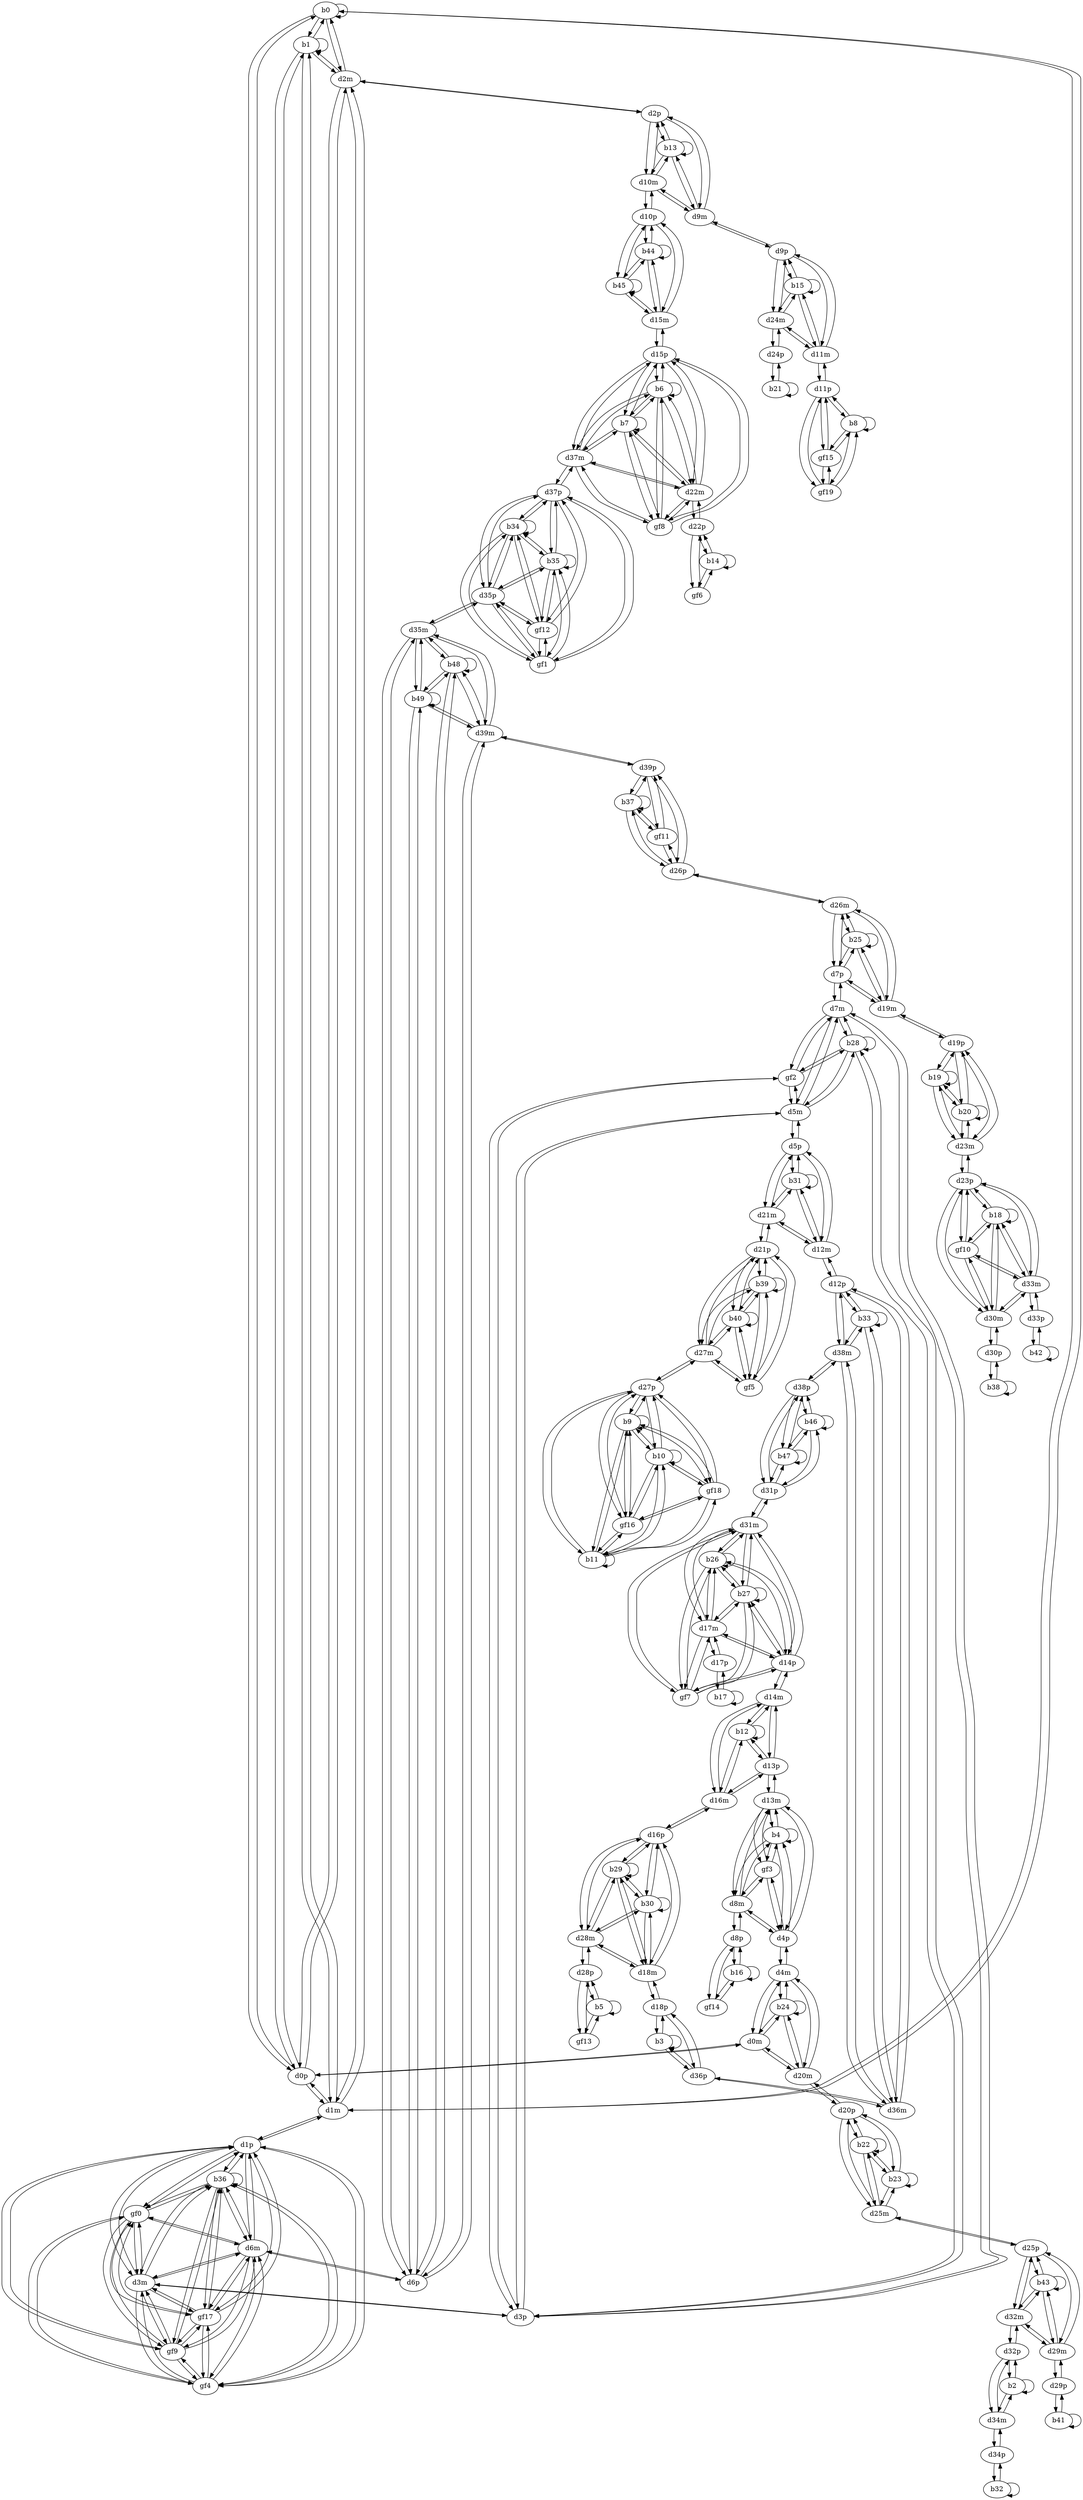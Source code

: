digraph G {
  b0;
  b1;
  b2;
  b3;
  b4;
  gf3;
  b5;
  gf13;
  b6;
  b7;
  gf8;
  b8;
  gf15;
  gf19;
  b9;
  b10;
  b11;
  gf16;
  gf18;
  b12;
  b13;
  b14;
  gf6;
  b15;
  b16;
  gf14;
  b17;
  b18;
  gf10;
  b19;
  b20;
  b21;
  b22;
  b23;
  b24;
  b25;
  b26;
  b27;
  gf7;
  b28;
  gf2;
  b29;
  b30;
  b31;
  b32;
  b33;
  b34;
  b35;
  gf1;
  gf12;
  b36;
  gf0;
  gf4;
  gf9;
  gf17;
  b37;
  gf11;
  b38;
  b39;
  b40;
  gf5;
  b41;
  b42;
  b43;
  b44;
  b45;
  b46;
  b47;
  b48;
  b49;
  d0m;
  d0p;
  d1m;
  d1p;
  d2m;
  d2p;
  d3m;
  d3p;
  d4m;
  d4p;
  d5m;
  d5p;
  d6m;
  d6p;
  d7m;
  d7p;
  d8m;
  d8p;
  d9m;
  d9p;
  d10m;
  d10p;
  d11m;
  d11p;
  d12m;
  d12p;
  d13m;
  d13p;
  d14m;
  d14p;
  d15m;
  d15p;
  d16m;
  d16p;
  d17m;
  d17p;
  d18m;
  d18p;
  d19m;
  d19p;
  d20m;
  d20p;
  d21m;
  d21p;
  d22m;
  d22p;
  d23m;
  d23p;
  d24m;
  d24p;
  d25m;
  d25p;
  d26m;
  d26p;
  d27m;
  d27p;
  d28m;
  d28p;
  d29m;
  d29p;
  d30m;
  d30p;
  d31m;
  d31p;
  d32m;
  d32p;
  d33m;
  d33p;
  d34m;
  d34p;
  d35m;
  d35p;
  d36m;
  d36p;
  d37m;
  d37p;
  d38m;
  d38p;
  d39m;
  d39p;
  b0 -> b0;
  b0 -> b1;
  b1 -> b0;
  b1 -> b1;
  b2 -> b2;
  b3 -> b3;
  b4 -> b4;
  b4 -> gf3;
  gf3 -> b4;
  b5 -> b5;
  b5 -> gf13;
  gf13 -> b5;
  b6 -> b6;
  b6 -> b7;
  b6 -> gf8;
  b7 -> b6;
  b7 -> b7;
  b7 -> gf8;
  gf8 -> b6;
  gf8 -> b7;
  b8 -> b8;
  b8 -> gf15;
  b8 -> gf19;
  gf15 -> b8;
  gf15 -> gf19;
  gf19 -> b8;
  gf19 -> gf15;
  b9 -> b9;
  b9 -> b10;
  b9 -> b11;
  b9 -> gf16;
  b9 -> gf18;
  b10 -> b9;
  b10 -> b10;
  b10 -> b11;
  b10 -> gf16;
  b10 -> gf18;
  b11 -> b9;
  b11 -> b10;
  b11 -> b11;
  b11 -> gf16;
  b11 -> gf18;
  gf16 -> b9;
  gf16 -> b10;
  gf16 -> b11;
  gf16 -> gf18;
  gf18 -> b9;
  gf18 -> b10;
  gf18 -> b11;
  gf18 -> gf16;
  b12 -> b12;
  b13 -> b13;
  b14 -> b14;
  b14 -> gf6;
  gf6 -> b14;
  b15 -> b15;
  b16 -> b16;
  b16 -> gf14;
  gf14 -> b16;
  b17 -> b17;
  b18 -> b18;
  b18 -> gf10;
  gf10 -> b18;
  b19 -> b19;
  b19 -> b20;
  b20 -> b19;
  b20 -> b20;
  b21 -> b21;
  b22 -> b22;
  b22 -> b23;
  b23 -> b22;
  b23 -> b23;
  b24 -> b24;
  b25 -> b25;
  b26 -> b26;
  b26 -> b27;
  b26 -> gf7;
  b27 -> b26;
  b27 -> b27;
  b27 -> gf7;
  gf7 -> b26;
  gf7 -> b27;
  b28 -> b28;
  b28 -> gf2;
  gf2 -> b28;
  b29 -> b29;
  b29 -> b30;
  b30 -> b29;
  b30 -> b30;
  b31 -> b31;
  b32 -> b32;
  b33 -> b33;
  b34 -> b34;
  b34 -> b35;
  b34 -> gf1;
  b34 -> gf12;
  b35 -> b34;
  b35 -> b35;
  b35 -> gf1;
  b35 -> gf12;
  gf1 -> b34;
  gf1 -> b35;
  gf1 -> gf12;
  gf12 -> b34;
  gf12 -> b35;
  gf12 -> gf1;
  b36 -> b36;
  b36 -> gf0;
  b36 -> gf4;
  b36 -> gf9;
  b36 -> gf17;
  gf0 -> b36;
  gf0 -> gf4;
  gf0 -> gf9;
  gf0 -> gf17;
  gf4 -> b36;
  gf4 -> gf0;
  gf4 -> gf9;
  gf4 -> gf17;
  gf9 -> b36;
  gf9 -> gf0;
  gf9 -> gf4;
  gf9 -> gf17;
  gf17 -> b36;
  gf17 -> gf0;
  gf17 -> gf4;
  gf17 -> gf9;
  b37 -> b37;
  b37 -> gf11;
  gf11 -> b37;
  b38 -> b38;
  b39 -> b39;
  b39 -> b40;
  b39 -> gf5;
  b40 -> b39;
  b40 -> b40;
  b40 -> gf5;
  gf5 -> b39;
  gf5 -> b40;
  b41 -> b41;
  b42 -> b42;
  b43 -> b43;
  b44 -> b44;
  b44 -> b45;
  b45 -> b44;
  b45 -> b45;
  b46 -> b46;
  b46 -> b47;
  b47 -> b46;
  b47 -> b47;
  b48 -> b48;
  b48 -> b49;
  b49 -> b48;
  b49 -> b49;
  d0m -> d0p;
  d0p -> d0m;
  b24 -> d0m;
  d0m -> b24;
  b0 -> d0p;
  d0p -> b0;
  b1 -> d0p;
  d0p -> b1;
  d1m -> d1p;
  d1p -> d1m;
  b0 -> d1m;
  d1m -> b0;
  b1 -> d1m;
  d1m -> b1;
  b36 -> d1p;
  d1p -> b36;
  gf0 -> d1p;
  d1p -> gf0;
  gf4 -> d1p;
  d1p -> gf4;
  gf9 -> d1p;
  d1p -> gf9;
  gf17 -> d1p;
  d1p -> gf17;
  d2m -> d2p;
  d2p -> d2m;
  b0 -> d2m;
  d2m -> b0;
  b1 -> d2m;
  d2m -> b1;
  b13 -> d2p;
  d2p -> b13;
  d3m -> d3p;
  d3p -> d3m;
  b36 -> d3m;
  d3m -> b36;
  gf0 -> d3m;
  d3m -> gf0;
  gf4 -> d3m;
  d3m -> gf4;
  gf9 -> d3m;
  d3m -> gf9;
  gf17 -> d3m;
  d3m -> gf17;
  b28 -> d3p;
  d3p -> b28;
  gf2 -> d3p;
  d3p -> gf2;
  d4m -> d4p;
  d4p -> d4m;
  b24 -> d4m;
  d4m -> b24;
  b4 -> d4p;
  d4p -> b4;
  gf3 -> d4p;
  d4p -> gf3;
  d5m -> d5p;
  d5p -> d5m;
  b28 -> d5m;
  d5m -> b28;
  gf2 -> d5m;
  d5m -> gf2;
  b31 -> d5p;
  d5p -> b31;
  d6m -> d6p;
  d6p -> d6m;
  b36 -> d6m;
  d6m -> b36;
  gf0 -> d6m;
  d6m -> gf0;
  gf4 -> d6m;
  d6m -> gf4;
  gf9 -> d6m;
  d6m -> gf9;
  gf17 -> d6m;
  d6m -> gf17;
  b48 -> d6p;
  d6p -> b48;
  b49 -> d6p;
  d6p -> b49;
  d7m -> d7p;
  d7p -> d7m;
  b28 -> d7m;
  d7m -> b28;
  gf2 -> d7m;
  d7m -> gf2;
  b25 -> d7p;
  d7p -> b25;
  d8m -> d8p;
  d8p -> d8m;
  b4 -> d8m;
  d8m -> b4;
  gf3 -> d8m;
  d8m -> gf3;
  b16 -> d8p;
  d8p -> b16;
  gf14 -> d8p;
  d8p -> gf14;
  d9m -> d9p;
  d9p -> d9m;
  b13 -> d9m;
  d9m -> b13;
  b15 -> d9p;
  d9p -> b15;
  d10m -> d10p;
  d10p -> d10m;
  b13 -> d10m;
  d10m -> b13;
  b44 -> d10p;
  d10p -> b44;
  b45 -> d10p;
  d10p -> b45;
  d11m -> d11p;
  d11p -> d11m;
  b15 -> d11m;
  d11m -> b15;
  b8 -> d11p;
  d11p -> b8;
  gf15 -> d11p;
  d11p -> gf15;
  gf19 -> d11p;
  d11p -> gf19;
  d12m -> d12p;
  d12p -> d12m;
  b31 -> d12m;
  d12m -> b31;
  b33 -> d12p;
  d12p -> b33;
  d13m -> d13p;
  d13p -> d13m;
  b4 -> d13m;
  d13m -> b4;
  gf3 -> d13m;
  d13m -> gf3;
  b12 -> d13p;
  d13p -> b12;
  d14m -> d14p;
  d14p -> d14m;
  b12 -> d14m;
  d14m -> b12;
  b26 -> d14p;
  d14p -> b26;
  b27 -> d14p;
  d14p -> b27;
  gf7 -> d14p;
  d14p -> gf7;
  d15m -> d15p;
  d15p -> d15m;
  b44 -> d15m;
  d15m -> b44;
  b45 -> d15m;
  d15m -> b45;
  b6 -> d15p;
  d15p -> b6;
  b7 -> d15p;
  d15p -> b7;
  gf8 -> d15p;
  d15p -> gf8;
  d16m -> d16p;
  d16p -> d16m;
  b12 -> d16m;
  d16m -> b12;
  b29 -> d16p;
  d16p -> b29;
  b30 -> d16p;
  d16p -> b30;
  d17m -> d17p;
  d17p -> d17m;
  b26 -> d17m;
  d17m -> b26;
  b27 -> d17m;
  d17m -> b27;
  gf7 -> d17m;
  d17m -> gf7;
  b17 -> d17p;
  d17p -> b17;
  d18m -> d18p;
  d18p -> d18m;
  b29 -> d18m;
  d18m -> b29;
  b30 -> d18m;
  d18m -> b30;
  b3 -> d18p;
  d18p -> b3;
  d19m -> d19p;
  d19p -> d19m;
  b25 -> d19m;
  d19m -> b25;
  b19 -> d19p;
  d19p -> b19;
  b20 -> d19p;
  d19p -> b20;
  d20m -> d20p;
  d20p -> d20m;
  b24 -> d20m;
  d20m -> b24;
  b22 -> d20p;
  d20p -> b22;
  b23 -> d20p;
  d20p -> b23;
  d21m -> d21p;
  d21p -> d21m;
  b31 -> d21m;
  d21m -> b31;
  b39 -> d21p;
  d21p -> b39;
  b40 -> d21p;
  d21p -> b40;
  gf5 -> d21p;
  d21p -> gf5;
  d22m -> d22p;
  d22p -> d22m;
  b6 -> d22m;
  d22m -> b6;
  b7 -> d22m;
  d22m -> b7;
  gf8 -> d22m;
  d22m -> gf8;
  b14 -> d22p;
  d22p -> b14;
  gf6 -> d22p;
  d22p -> gf6;
  d23m -> d23p;
  d23p -> d23m;
  b19 -> d23m;
  d23m -> b19;
  b20 -> d23m;
  d23m -> b20;
  b18 -> d23p;
  d23p -> b18;
  gf10 -> d23p;
  d23p -> gf10;
  d24m -> d24p;
  d24p -> d24m;
  b15 -> d24m;
  d24m -> b15;
  b21 -> d24p;
  d24p -> b21;
  d25m -> d25p;
  d25p -> d25m;
  b22 -> d25m;
  d25m -> b22;
  b23 -> d25m;
  d25m -> b23;
  b43 -> d25p;
  d25p -> b43;
  d26m -> d26p;
  d26p -> d26m;
  b25 -> d26m;
  d26m -> b25;
  b37 -> d26p;
  d26p -> b37;
  gf11 -> d26p;
  d26p -> gf11;
  d27m -> d27p;
  d27p -> d27m;
  b39 -> d27m;
  d27m -> b39;
  b40 -> d27m;
  d27m -> b40;
  gf5 -> d27m;
  d27m -> gf5;
  b9 -> d27p;
  d27p -> b9;
  b10 -> d27p;
  d27p -> b10;
  b11 -> d27p;
  d27p -> b11;
  gf16 -> d27p;
  d27p -> gf16;
  gf18 -> d27p;
  d27p -> gf18;
  d28m -> d28p;
  d28p -> d28m;
  b29 -> d28m;
  d28m -> b29;
  b30 -> d28m;
  d28m -> b30;
  b5 -> d28p;
  d28p -> b5;
  gf13 -> d28p;
  d28p -> gf13;
  d29m -> d29p;
  d29p -> d29m;
  b43 -> d29m;
  d29m -> b43;
  b41 -> d29p;
  d29p -> b41;
  d30m -> d30p;
  d30p -> d30m;
  b18 -> d30m;
  d30m -> b18;
  gf10 -> d30m;
  d30m -> gf10;
  b38 -> d30p;
  d30p -> b38;
  d31m -> d31p;
  d31p -> d31m;
  b26 -> d31m;
  d31m -> b26;
  b27 -> d31m;
  d31m -> b27;
  gf7 -> d31m;
  d31m -> gf7;
  b46 -> d31p;
  d31p -> b46;
  b47 -> d31p;
  d31p -> b47;
  d32m -> d32p;
  d32p -> d32m;
  b43 -> d32m;
  d32m -> b43;
  b2 -> d32p;
  d32p -> b2;
  d33m -> d33p;
  d33p -> d33m;
  b18 -> d33m;
  d33m -> b18;
  gf10 -> d33m;
  d33m -> gf10;
  b42 -> d33p;
  d33p -> b42;
  d34m -> d34p;
  d34p -> d34m;
  b2 -> d34m;
  d34m -> b2;
  b32 -> d34p;
  d34p -> b32;
  d35m -> d35p;
  d35p -> d35m;
  b48 -> d35m;
  d35m -> b48;
  b49 -> d35m;
  d35m -> b49;
  b34 -> d35p;
  d35p -> b34;
  b35 -> d35p;
  d35p -> b35;
  gf1 -> d35p;
  d35p -> gf1;
  gf12 -> d35p;
  d35p -> gf12;
  d36m -> d36p;
  d36p -> d36m;
  b33 -> d36m;
  d36m -> b33;
  b3 -> d36p;
  d36p -> b3;
  d37m -> d37p;
  d37p -> d37m;
  b6 -> d37m;
  d37m -> b6;
  b7 -> d37m;
  d37m -> b7;
  gf8 -> d37m;
  d37m -> gf8;
  b34 -> d37p;
  d37p -> b34;
  b35 -> d37p;
  d37p -> b35;
  gf1 -> d37p;
  d37p -> gf1;
  gf12 -> d37p;
  d37p -> gf12;
  d38m -> d38p;
  d38p -> d38m;
  b33 -> d38m;
  d38m -> b33;
  b46 -> d38p;
  d38p -> b46;
  b47 -> d38p;
  d38p -> b47;
  d39m -> d39p;
  d39p -> d39m;
  b48 -> d39m;
  d39m -> b48;
  b49 -> d39m;
  d39m -> b49;
  b37 -> d39p;
  d39p -> b37;
  gf11 -> d39p;
  d39p -> gf11;
  d0p -> d1m;
  d0p -> d2m;
  d1m -> d0p;
  d1m -> d2m;
  d2m -> d0p;
  d2m -> d1m;
  d32p -> d34m;
  d34m -> d32p;
  d18p -> d36p;
  d36p -> d18p;
  d4p -> d8m;
  d4p -> d13m;
  d8m -> d4p;
  d8m -> d13m;
  d13m -> d4p;
  d13m -> d8m;
  d15p -> d22m;
  d15p -> d37m;
  d22m -> d15p;
  d22m -> d37m;
  d37m -> d15p;
  d37m -> d22m;
  d13p -> d14m;
  d13p -> d16m;
  d14m -> d13p;
  d14m -> d16m;
  d16m -> d13p;
  d16m -> d14m;
  d2p -> d9m;
  d2p -> d10m;
  d9m -> d2p;
  d9m -> d10m;
  d10m -> d2p;
  d10m -> d9m;
  d9p -> d11m;
  d9p -> d24m;
  d11m -> d9p;
  d11m -> d24m;
  d24m -> d9p;
  d24m -> d11m;
  d23p -> d30m;
  d23p -> d33m;
  d30m -> d23p;
  d30m -> d33m;
  d33m -> d23p;
  d33m -> d30m;
  d19p -> d23m;
  d23m -> d19p;
  d20p -> d25m;
  d25m -> d20p;
  d0m -> d4m;
  d0m -> d20m;
  d4m -> d0m;
  d4m -> d20m;
  d20m -> d0m;
  d20m -> d4m;
  d7p -> d19m;
  d7p -> d26m;
  d19m -> d7p;
  d19m -> d26m;
  d26m -> d7p;
  d26m -> d19m;
  d14p -> d17m;
  d14p -> d31m;
  d17m -> d14p;
  d17m -> d31m;
  d31m -> d14p;
  d31m -> d17m;
  d3p -> d5m;
  d3p -> d7m;
  d5m -> d3p;
  d5m -> d7m;
  d7m -> d3p;
  d7m -> d5m;
  d16p -> d18m;
  d16p -> d28m;
  d18m -> d16p;
  d18m -> d28m;
  d28m -> d16p;
  d28m -> d18m;
  d5p -> d12m;
  d5p -> d21m;
  d12m -> d5p;
  d12m -> d21m;
  d21m -> d5p;
  d21m -> d12m;
  d12p -> d36m;
  d12p -> d38m;
  d36m -> d12p;
  d36m -> d38m;
  d38m -> d12p;
  d38m -> d36m;
  d35p -> d37p;
  d37p -> d35p;
  d1p -> d3m;
  d1p -> d6m;
  d3m -> d1p;
  d3m -> d6m;
  d6m -> d1p;
  d6m -> d3m;
  d26p -> d39p;
  d39p -> d26p;
  d21p -> d27m;
  d27m -> d21p;
  d25p -> d29m;
  d25p -> d32m;
  d29m -> d25p;
  d29m -> d32m;
  d32m -> d25p;
  d32m -> d29m;
  d10p -> d15m;
  d15m -> d10p;
  d31p -> d38p;
  d38p -> d31p;
  d6p -> d35m;
  d6p -> d39m;
  d35m -> d6p;
  d35m -> d39m;
  d39m -> d6p;
  d39m -> d35m;
}
